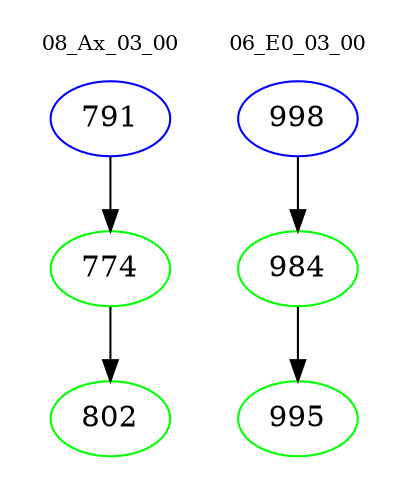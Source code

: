 digraph{
subgraph cluster_0 {
color = white
label = "08_Ax_03_00";
fontsize=10;
T0_791 [label="791", color="blue"]
T0_791 -> T0_774 [color="black"]
T0_774 [label="774", color="green"]
T0_774 -> T0_802 [color="black"]
T0_802 [label="802", color="green"]
}
subgraph cluster_1 {
color = white
label = "06_E0_03_00";
fontsize=10;
T1_998 [label="998", color="blue"]
T1_998 -> T1_984 [color="black"]
T1_984 [label="984", color="green"]
T1_984 -> T1_995 [color="black"]
T1_995 [label="995", color="green"]
}
}
